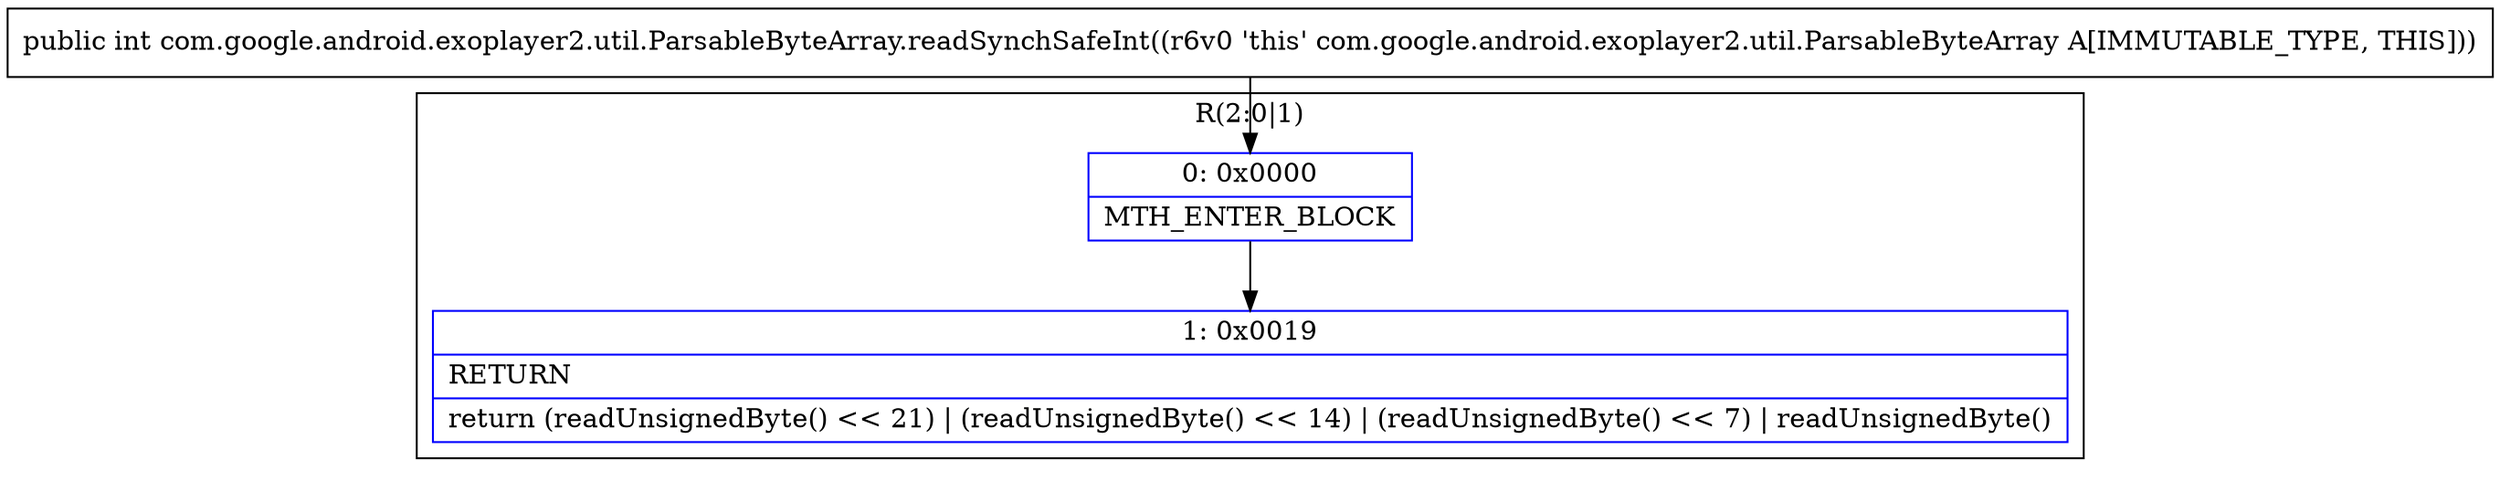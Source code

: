 digraph "CFG forcom.google.android.exoplayer2.util.ParsableByteArray.readSynchSafeInt()I" {
subgraph cluster_Region_2033881050 {
label = "R(2:0|1)";
node [shape=record,color=blue];
Node_0 [shape=record,label="{0\:\ 0x0000|MTH_ENTER_BLOCK\l}"];
Node_1 [shape=record,label="{1\:\ 0x0019|RETURN\l|return (readUnsignedByte() \<\< 21) \| (readUnsignedByte() \<\< 14) \| (readUnsignedByte() \<\< 7) \| readUnsignedByte()\l}"];
}
MethodNode[shape=record,label="{public int com.google.android.exoplayer2.util.ParsableByteArray.readSynchSafeInt((r6v0 'this' com.google.android.exoplayer2.util.ParsableByteArray A[IMMUTABLE_TYPE, THIS])) }"];
MethodNode -> Node_0;
Node_0 -> Node_1;
}

